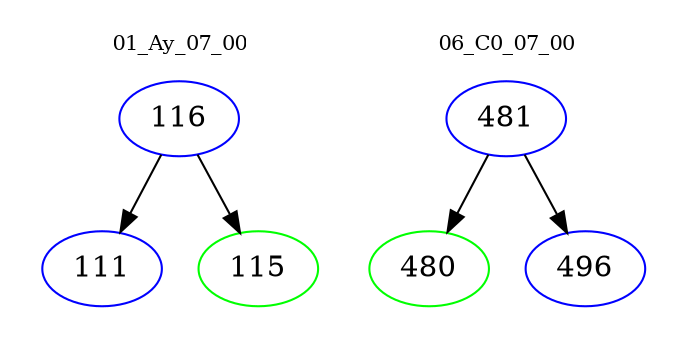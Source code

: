 digraph{
subgraph cluster_0 {
color = white
label = "01_Ay_07_00";
fontsize=10;
T0_116 [label="116", color="blue"]
T0_116 -> T0_111 [color="black"]
T0_111 [label="111", color="blue"]
T0_116 -> T0_115 [color="black"]
T0_115 [label="115", color="green"]
}
subgraph cluster_1 {
color = white
label = "06_C0_07_00";
fontsize=10;
T1_481 [label="481", color="blue"]
T1_481 -> T1_480 [color="black"]
T1_480 [label="480", color="green"]
T1_481 -> T1_496 [color="black"]
T1_496 [label="496", color="blue"]
}
}

